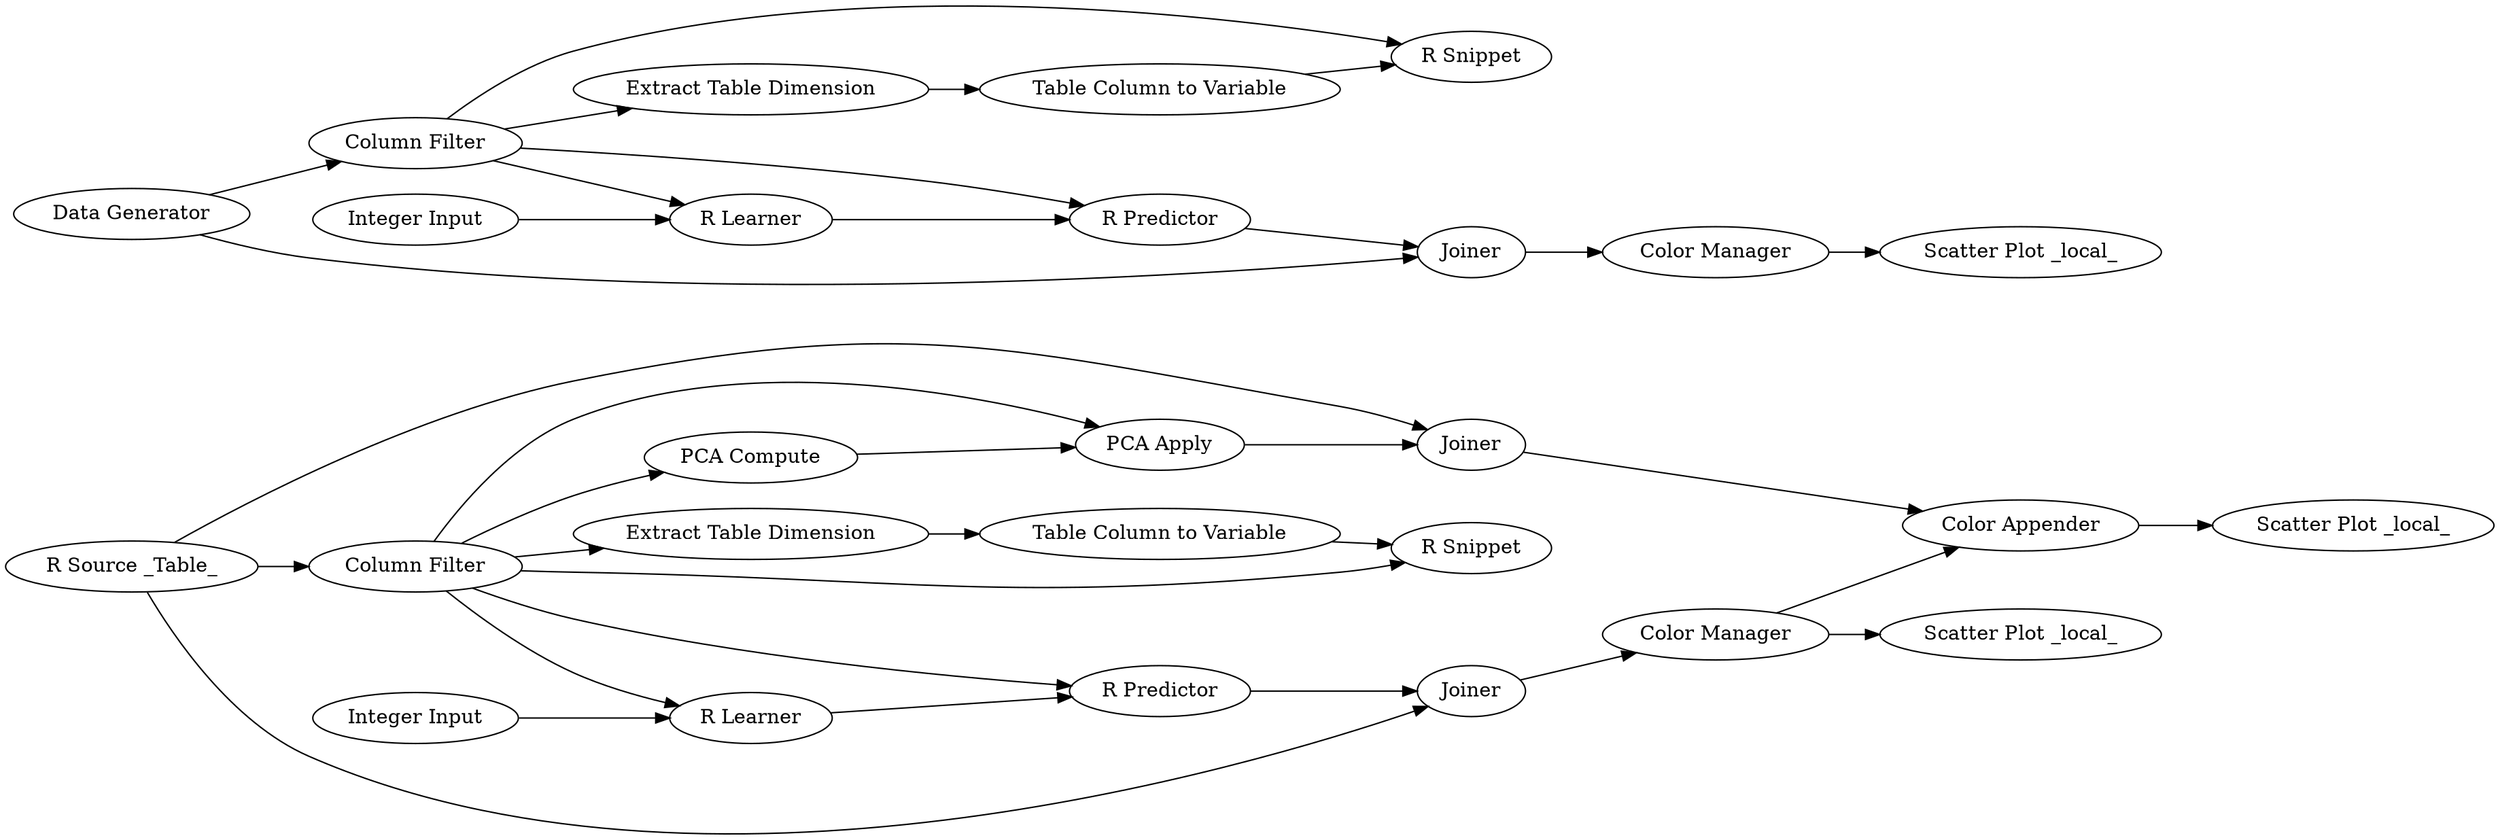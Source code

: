 digraph {
	"-3539440689197760680_765" [label="PCA Compute"]
	"-3539440689197760680_763" [label="Color Manager"]
	"-3539440689197760680_773" [label="Table Column to Variable"]
	"-3539440689197760680_769" [label="Scatter Plot _local_"]
	"-3539440689197760680_764" [label="Scatter Plot _local_"]
	"-3539440689197760680_767" [label="Color Appender"]
	"-3539440689197760680_774" [label="Extract Table Dimension"]
	"-3539440689197760680_768" [label=Joiner]
	"-3539440689197760680_783" [label="Color Manager"]
	"-3539440689197760680_776" [label="Scatter Plot _local_"]
	"-3539440689197760680_762" [label=Joiner]
	"-3539440689197760680_780" [label=Joiner]
	"-3539440689197760680_759" [label="R Predictor"]
	"-3539440689197760680_761" [label="R Source _Table_"]
	"-3539440689197760680_757" [label="R Learner"]
	"-3539440689197760680_781" [label="Column Filter"]
	"-3539440689197760680_784" [label="Data Generator"]
	"-3539440689197760680_782" [label="R Predictor"]
	"-3539440689197760680_775" [label="R Snippet"]
	"-3539440689197760680_777" [label="Table Column to Variable"]
	"-3539440689197760680_770" [label="R Snippet"]
	"-3539440689197760680_785" [label="Integer Input"]
	"-3539440689197760680_786" [label="Integer Input"]
	"-3539440689197760680_758" [label="Column Filter"]
	"-3539440689197760680_778" [label="R Learner"]
	"-3539440689197760680_771" [label="Extract Table Dimension"]
	"-3539440689197760680_766" [label="PCA Apply"]
	"-3539440689197760680_757" -> "-3539440689197760680_759"
	"-3539440689197760680_763" -> "-3539440689197760680_764"
	"-3539440689197760680_765" -> "-3539440689197760680_766"
	"-3539440689197760680_774" -> "-3539440689197760680_777"
	"-3539440689197760680_761" -> "-3539440689197760680_758"
	"-3539440689197760680_782" -> "-3539440689197760680_780"
	"-3539440689197760680_758" -> "-3539440689197760680_770"
	"-3539440689197760680_784" -> "-3539440689197760680_781"
	"-3539440689197760680_758" -> "-3539440689197760680_765"
	"-3539440689197760680_786" -> "-3539440689197760680_757"
	"-3539440689197760680_781" -> "-3539440689197760680_778"
	"-3539440689197760680_758" -> "-3539440689197760680_759"
	"-3539440689197760680_761" -> "-3539440689197760680_768"
	"-3539440689197760680_771" -> "-3539440689197760680_773"
	"-3539440689197760680_758" -> "-3539440689197760680_771"
	"-3539440689197760680_784" -> "-3539440689197760680_780"
	"-3539440689197760680_766" -> "-3539440689197760680_768"
	"-3539440689197760680_758" -> "-3539440689197760680_766"
	"-3539440689197760680_768" -> "-3539440689197760680_767"
	"-3539440689197760680_763" -> "-3539440689197760680_767"
	"-3539440689197760680_783" -> "-3539440689197760680_776"
	"-3539440689197760680_778" -> "-3539440689197760680_782"
	"-3539440689197760680_777" -> "-3539440689197760680_775"
	"-3539440689197760680_758" -> "-3539440689197760680_757"
	"-3539440689197760680_780" -> "-3539440689197760680_783"
	"-3539440689197760680_781" -> "-3539440689197760680_774"
	"-3539440689197760680_781" -> "-3539440689197760680_775"
	"-3539440689197760680_762" -> "-3539440689197760680_763"
	"-3539440689197760680_767" -> "-3539440689197760680_769"
	"-3539440689197760680_785" -> "-3539440689197760680_778"
	"-3539440689197760680_781" -> "-3539440689197760680_782"
	"-3539440689197760680_759" -> "-3539440689197760680_762"
	"-3539440689197760680_773" -> "-3539440689197760680_770"
	"-3539440689197760680_761" -> "-3539440689197760680_762"
	rankdir=LR
}
